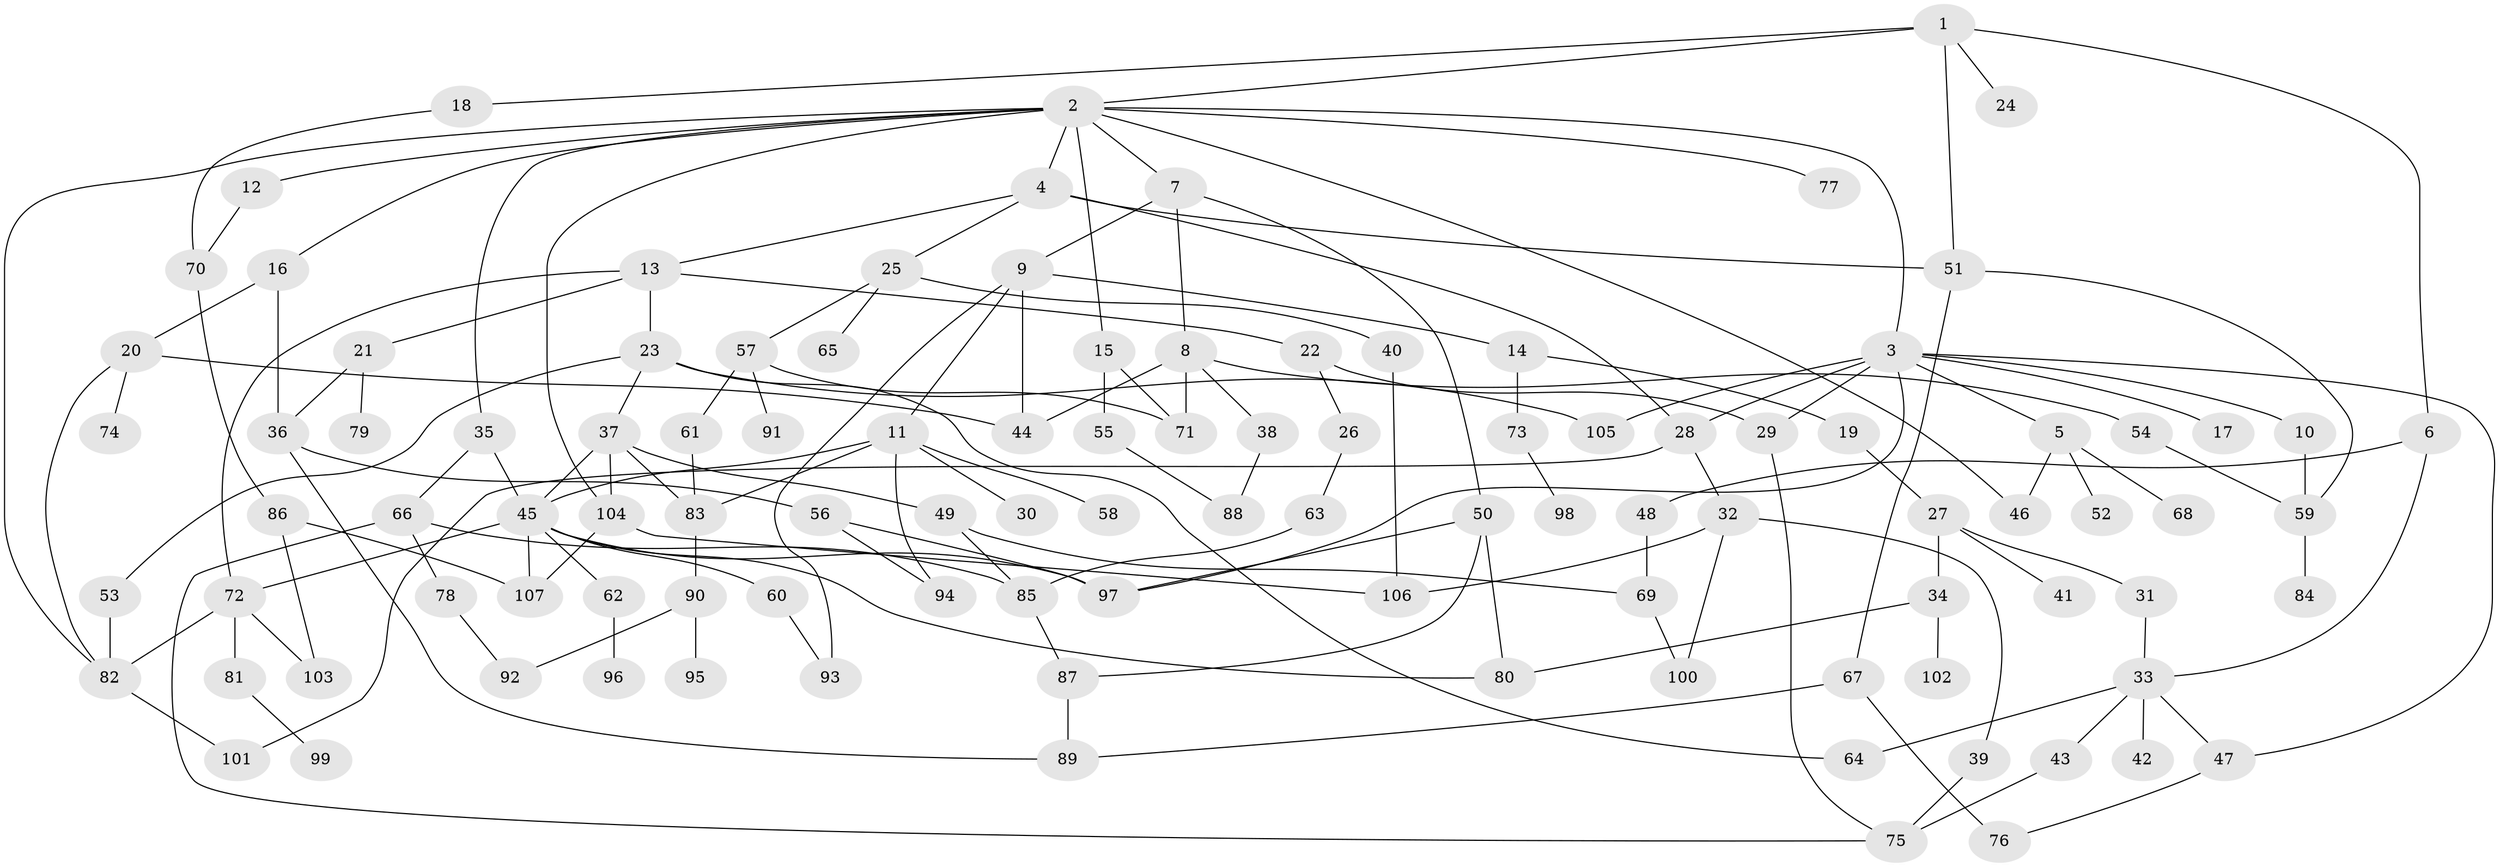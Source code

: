 // coarse degree distribution, {5: 0.15942028985507245, 15: 0.014492753623188406, 11: 0.014492753623188406, 7: 0.043478260869565216, 3: 0.13043478260869565, 4: 0.13043478260869565, 2: 0.2608695652173913, 8: 0.014492753623188406, 1: 0.2028985507246377, 6: 0.014492753623188406, 9: 0.014492753623188406}
// Generated by graph-tools (version 1.1) at 2025/23/03/03/25 07:23:32]
// undirected, 107 vertices, 157 edges
graph export_dot {
graph [start="1"]
  node [color=gray90,style=filled];
  1;
  2;
  3;
  4;
  5;
  6;
  7;
  8;
  9;
  10;
  11;
  12;
  13;
  14;
  15;
  16;
  17;
  18;
  19;
  20;
  21;
  22;
  23;
  24;
  25;
  26;
  27;
  28;
  29;
  30;
  31;
  32;
  33;
  34;
  35;
  36;
  37;
  38;
  39;
  40;
  41;
  42;
  43;
  44;
  45;
  46;
  47;
  48;
  49;
  50;
  51;
  52;
  53;
  54;
  55;
  56;
  57;
  58;
  59;
  60;
  61;
  62;
  63;
  64;
  65;
  66;
  67;
  68;
  69;
  70;
  71;
  72;
  73;
  74;
  75;
  76;
  77;
  78;
  79;
  80;
  81;
  82;
  83;
  84;
  85;
  86;
  87;
  88;
  89;
  90;
  91;
  92;
  93;
  94;
  95;
  96;
  97;
  98;
  99;
  100;
  101;
  102;
  103;
  104;
  105;
  106;
  107;
  1 -- 2;
  1 -- 6;
  1 -- 18;
  1 -- 24;
  1 -- 51;
  2 -- 3;
  2 -- 4;
  2 -- 7;
  2 -- 12;
  2 -- 15;
  2 -- 16;
  2 -- 35;
  2 -- 77;
  2 -- 82;
  2 -- 46;
  2 -- 104;
  3 -- 5;
  3 -- 10;
  3 -- 17;
  3 -- 28;
  3 -- 29;
  3 -- 47;
  3 -- 105;
  3 -- 97;
  4 -- 13;
  4 -- 25;
  4 -- 28;
  4 -- 51;
  5 -- 46;
  5 -- 52;
  5 -- 68;
  6 -- 48;
  6 -- 33;
  7 -- 8;
  7 -- 9;
  7 -- 50;
  8 -- 38;
  8 -- 54;
  8 -- 71;
  8 -- 44;
  9 -- 11;
  9 -- 14;
  9 -- 93;
  9 -- 44;
  10 -- 59;
  11 -- 30;
  11 -- 58;
  11 -- 94;
  11 -- 45;
  11 -- 83;
  12 -- 70;
  13 -- 21;
  13 -- 22;
  13 -- 23;
  13 -- 72;
  14 -- 19;
  14 -- 73;
  15 -- 55;
  15 -- 71;
  16 -- 20;
  16 -- 36;
  18 -- 70;
  19 -- 27;
  20 -- 44;
  20 -- 74;
  20 -- 82;
  21 -- 36;
  21 -- 79;
  22 -- 26;
  22 -- 29;
  23 -- 37;
  23 -- 53;
  23 -- 64;
  23 -- 105;
  25 -- 40;
  25 -- 57;
  25 -- 65;
  26 -- 63;
  27 -- 31;
  27 -- 34;
  27 -- 41;
  28 -- 32;
  28 -- 101;
  29 -- 75;
  31 -- 33;
  32 -- 39;
  32 -- 106;
  32 -- 100;
  33 -- 42;
  33 -- 43;
  33 -- 47;
  33 -- 64;
  34 -- 102;
  34 -- 80;
  35 -- 66;
  35 -- 45;
  36 -- 56;
  36 -- 89;
  37 -- 45;
  37 -- 49;
  37 -- 104;
  37 -- 83;
  38 -- 88;
  39 -- 75;
  40 -- 106;
  43 -- 75;
  45 -- 60;
  45 -- 62;
  45 -- 72;
  45 -- 80;
  45 -- 107;
  45 -- 97;
  47 -- 76;
  48 -- 69;
  49 -- 69;
  49 -- 85;
  50 -- 80;
  50 -- 87;
  50 -- 97;
  51 -- 59;
  51 -- 67;
  53 -- 82;
  54 -- 59;
  55 -- 88;
  56 -- 94;
  56 -- 97;
  57 -- 61;
  57 -- 91;
  57 -- 71;
  59 -- 84;
  60 -- 93;
  61 -- 83;
  62 -- 96;
  63 -- 85;
  66 -- 78;
  66 -- 85;
  66 -- 75;
  67 -- 76;
  67 -- 89;
  69 -- 100;
  70 -- 86;
  72 -- 81;
  72 -- 82;
  72 -- 103;
  73 -- 98;
  78 -- 92;
  81 -- 99;
  82 -- 101;
  83 -- 90;
  85 -- 87;
  86 -- 103;
  86 -- 107;
  87 -- 89;
  90 -- 92;
  90 -- 95;
  104 -- 106;
  104 -- 107;
}
